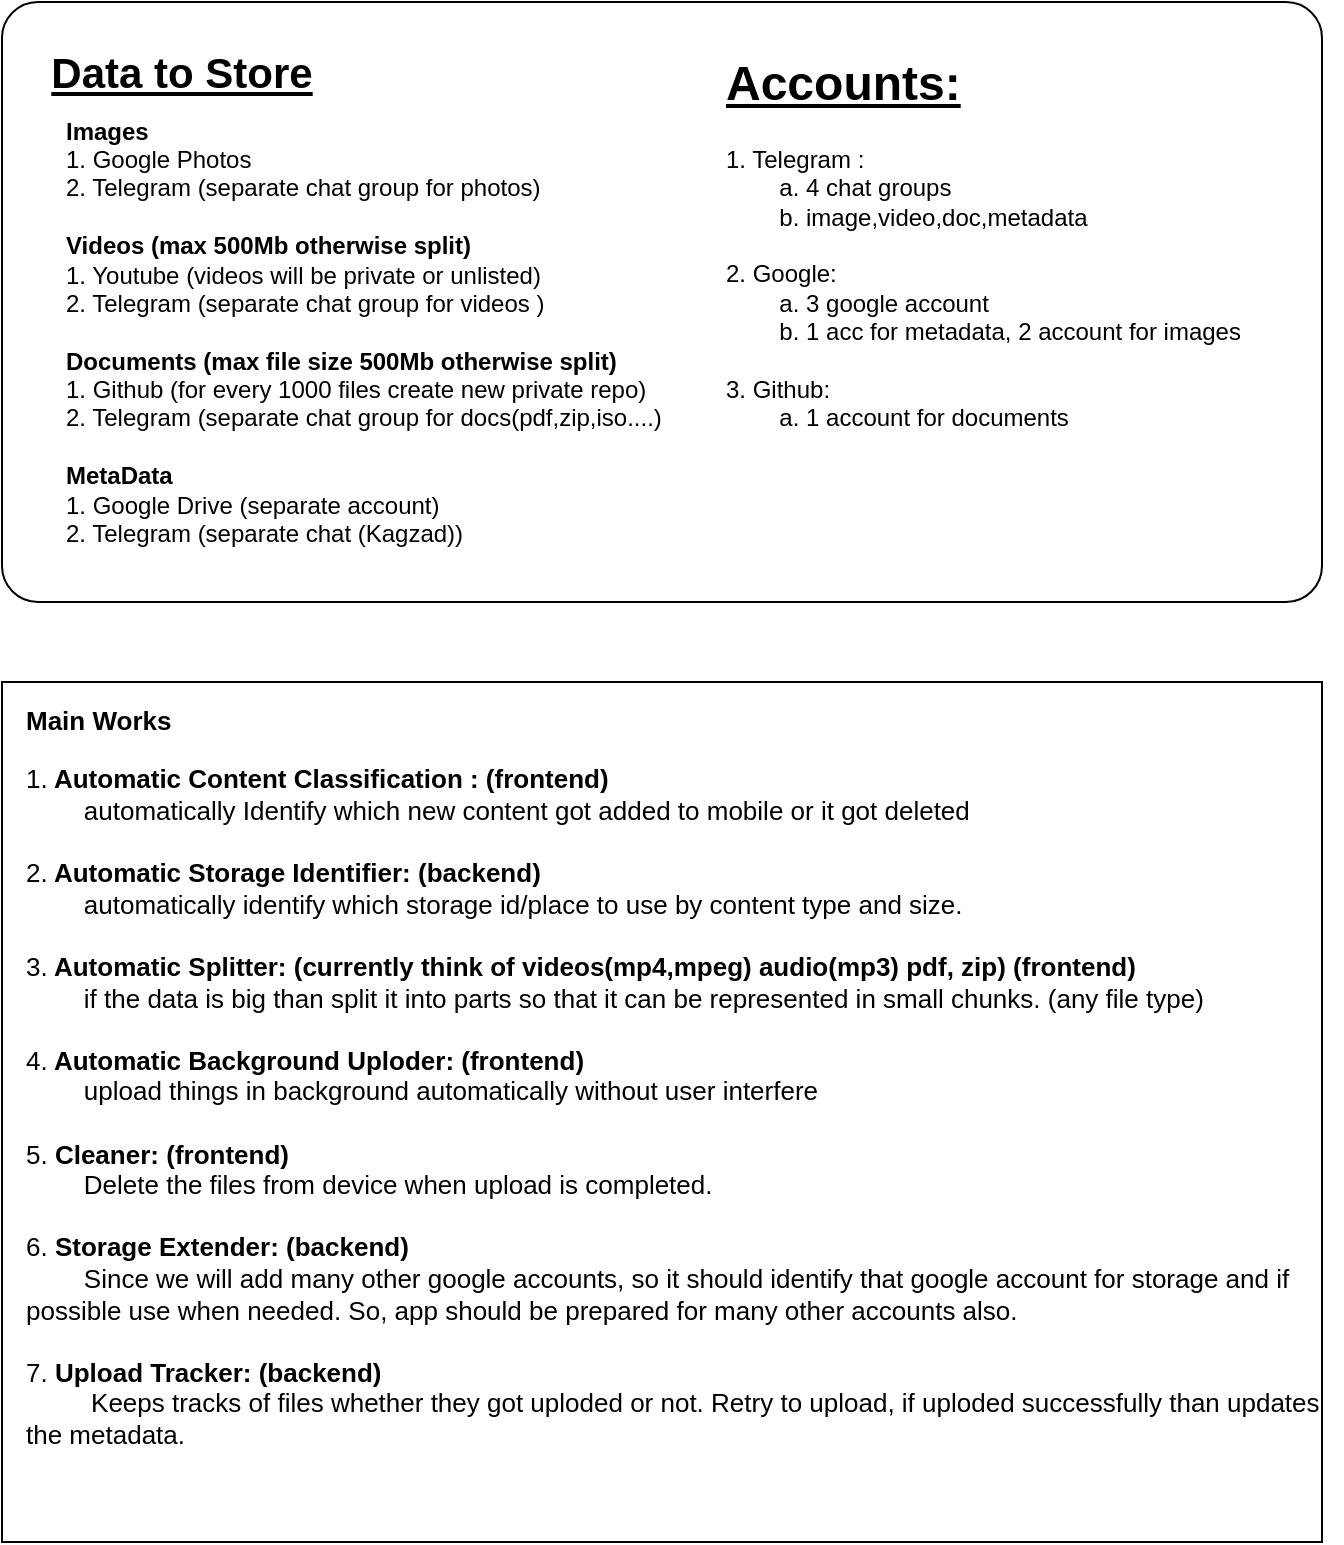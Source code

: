 <mxfile version="24.2.2" type="github">
  <diagram name="Page-1" id="Ffo-QKUGCU-dqROae06W">
    <mxGraphModel dx="1253" dy="669" grid="1" gridSize="10" guides="1" tooltips="1" connect="1" arrows="1" fold="1" page="1" pageScale="1" pageWidth="850" pageHeight="1100" math="0" shadow="0">
      <root>
        <mxCell id="0" />
        <mxCell id="1" parent="0" />
        <mxCell id="I-F8lEMv3Nrm02yu3H8B-10" value="" style="rounded=1;whiteSpace=wrap;html=1;arcSize=6;" vertex="1" parent="1">
          <mxGeometry x="20" y="20" width="660" height="300" as="geometry" />
        </mxCell>
        <mxCell id="I-F8lEMv3Nrm02yu3H8B-11" value="&lt;font style=&quot;font-size: 21px;&quot;&gt;&lt;b&gt;&lt;u&gt;Data to Store&lt;/u&gt;&lt;/b&gt;&lt;/font&gt;" style="text;html=1;align=center;verticalAlign=middle;whiteSpace=wrap;rounded=0;" vertex="1" parent="1">
          <mxGeometry x="40" y="40" width="140" height="30" as="geometry" />
        </mxCell>
        <mxCell id="I-F8lEMv3Nrm02yu3H8B-12" value="&lt;b&gt;Images&lt;/b&gt;&amp;nbsp;&lt;br&gt;&lt;div style=&quot;&quot;&gt;&lt;span style=&quot;background-color: initial;&quot;&gt;1. Google Photos&amp;nbsp;&lt;/span&gt;&lt;/div&gt;&lt;div style=&quot;&quot;&gt;&lt;span style=&quot;background-color: initial;&quot;&gt;2. Telegram (separate chat group for photos)&lt;br&gt;&lt;br&gt;&lt;b&gt;Videos (max 500Mb otherwise split)&lt;/b&gt;&lt;br&gt;1. Youtube (videos will be private or unlisted)&lt;/span&gt;&lt;/div&gt;&lt;div style=&quot;&quot;&gt;&lt;span style=&quot;background-color: initial;&quot;&gt;2. Telegram (separate chat group for videos )&lt;br&gt;&lt;br&gt;&lt;b&gt;Documents (max file size 500Mb otherwise split)&lt;/b&gt;&lt;br&gt;1. Github (for every 1000 files create new private repo)&lt;br&gt;2. Telegram (separate chat group for docs(pdf,zip,iso....)&lt;br&gt;&lt;br&gt;&lt;/span&gt;&lt;/div&gt;&lt;div style=&quot;&quot;&gt;&lt;span style=&quot;background-color: initial;&quot;&gt;&lt;b&gt;MetaData&lt;/b&gt;&lt;/span&gt;&lt;/div&gt;&lt;div style=&quot;&quot;&gt;&lt;span style=&quot;background-color: initial;&quot;&gt;1. Google Drive (separate account)&lt;/span&gt;&lt;/div&gt;&lt;div style=&quot;&quot;&gt;&lt;span style=&quot;background-color: initial;&quot;&gt;2. Telegram (separate chat (Kagzad))&lt;/span&gt;&lt;/div&gt;" style="text;html=1;align=left;verticalAlign=middle;whiteSpace=wrap;rounded=0;" vertex="1" parent="1">
          <mxGeometry x="50" y="170" width="360" height="30" as="geometry" />
        </mxCell>
        <mxCell id="I-F8lEMv3Nrm02yu3H8B-13" value="&lt;h1 style=&quot;margin-top: 0px;&quot;&gt;&lt;u&gt;Accounts:&lt;/u&gt;&lt;/h1&gt;&lt;div&gt;1. Telegram :&lt;/div&gt;&lt;div&gt;&lt;span style=&quot;white-space: pre;&quot;&gt;&#x9;&lt;/span&gt;a. 4 chat groups&amp;nbsp;&lt;br&gt;&lt;/div&gt;&lt;div&gt;&lt;span style=&quot;white-space: pre;&quot;&gt;&#x9;&lt;/span&gt;b. image,video,doc,metadata&lt;br&gt;&lt;/div&gt;&lt;div&gt;&lt;br&gt;&lt;/div&gt;&lt;div&gt;2. Google:&lt;/div&gt;&lt;div&gt;&lt;span style=&quot;white-space: pre;&quot;&gt;&#x9;&lt;/span&gt;a. 3 google account&lt;br&gt;&lt;/div&gt;&lt;div&gt;&lt;span style=&quot;white-space: pre;&quot;&gt;&#x9;&lt;/span&gt;b. 1 acc for metadata, 2 account for images&lt;br&gt;&lt;/div&gt;&lt;div&gt;&lt;br&gt;&lt;/div&gt;&lt;div&gt;3. Github:&lt;/div&gt;&lt;div&gt;&lt;span style=&quot;white-space: pre;&quot;&gt;&#x9;&lt;/span&gt;a. 1 account for documents&lt;br&gt;&lt;/div&gt;&lt;div&gt;&lt;br&gt;&lt;/div&gt;" style="text;html=1;whiteSpace=wrap;overflow=hidden;rounded=0;" vertex="1" parent="1">
          <mxGeometry x="380" y="40" width="310" height="250" as="geometry" />
        </mxCell>
        <mxCell id="I-F8lEMv3Nrm02yu3H8B-15" value="" style="rounded=1;whiteSpace=wrap;html=1;arcSize=0;" vertex="1" parent="1">
          <mxGeometry x="20" y="360" width="660" height="430" as="geometry" />
        </mxCell>
        <mxCell id="I-F8lEMv3Nrm02yu3H8B-14" value="&lt;h3&gt;&lt;font style=&quot;font-size: 13px;&quot;&gt;&lt;b&gt;Main Works&lt;/b&gt;&lt;/font&gt;&lt;/h3&gt;&lt;div style=&quot;font-size: 13px;&quot;&gt;&lt;font style=&quot;font-size: 13px;&quot;&gt;1.&lt;b&gt; Automatic Content Classification : (frontend)&lt;/b&gt;&lt;/font&gt;&lt;/div&gt;&lt;div style=&quot;font-size: 13px;&quot;&gt;&lt;font style=&quot;font-size: 13px;&quot;&gt;&lt;span style=&quot;white-space: pre;&quot;&gt;&#x9;&lt;/span&gt;automatically Identify which new content got added to mobile or it got deleted&amp;nbsp;&lt;br&gt;&lt;/font&gt;&lt;/div&gt;&lt;div style=&quot;font-size: 13px;&quot;&gt;&lt;font style=&quot;font-size: 13px;&quot;&gt;&lt;br&gt;&lt;/font&gt;&lt;/div&gt;&lt;div style=&quot;font-size: 13px;&quot;&gt;&lt;font style=&quot;font-size: 13px;&quot;&gt;2.&lt;b&gt; Automatic Storage Identifier: (backend)&lt;/b&gt;&lt;/font&gt;&lt;/div&gt;&lt;div style=&quot;font-size: 13px;&quot;&gt;&lt;font style=&quot;font-size: 13px;&quot;&gt;&lt;span style=&quot;white-space: pre;&quot;&gt;&#x9;&lt;/span&gt;automatically identify which storage id/place to use by content type and size.&lt;br&gt;&lt;/font&gt;&lt;/div&gt;&lt;div style=&quot;font-size: 13px;&quot;&gt;&lt;font style=&quot;font-size: 13px;&quot;&gt;&lt;br&gt;&lt;/font&gt;&lt;/div&gt;&lt;div style=&quot;font-size: 13px;&quot;&gt;&lt;font style=&quot;font-size: 13px;&quot;&gt;3.&lt;b&gt; Automatic Splitter: (currently think of videos(mp4,mpeg) audio(mp3) pdf, zip) (frontend)&lt;/b&gt;&lt;/font&gt;&lt;/div&gt;&lt;div style=&quot;font-size: 13px;&quot;&gt;&lt;font style=&quot;font-size: 13px;&quot;&gt;&lt;span style=&quot;white-space: pre;&quot;&gt;&#x9;&lt;/span&gt;if the data is big than split it into parts so that it can be represented in small chunks. (any file type)&lt;br&gt;&lt;/font&gt;&lt;/div&gt;&lt;div style=&quot;font-size: 13px;&quot;&gt;&lt;font style=&quot;font-size: 13px;&quot;&gt;&lt;br&gt;&lt;/font&gt;&lt;/div&gt;&lt;div style=&quot;font-size: 13px;&quot;&gt;&lt;font style=&quot;font-size: 13px;&quot;&gt;4.&lt;b&gt; Automatic Background Uploder: (frontend)&lt;/b&gt;&lt;/font&gt;&lt;/div&gt;&lt;div style=&quot;font-size: 13px;&quot;&gt;&lt;font style=&quot;font-size: 13px;&quot;&gt;&lt;span style=&quot;white-space: pre;&quot;&gt;&#x9;&lt;/span&gt;upload things in background automatically without user interfere&lt;br&gt;&lt;/font&gt;&lt;/div&gt;&lt;div style=&quot;font-size: 13px;&quot;&gt;&lt;font style=&quot;font-size: 13px;&quot;&gt;&lt;br&gt;&lt;/font&gt;&lt;/div&gt;&lt;div style=&quot;font-size: 13px;&quot;&gt;&lt;font style=&quot;font-size: 13px;&quot;&gt;5.&lt;b&gt; Cleaner:&lt;/b&gt;&amp;nbsp;&lt;b&gt;(frontend)&lt;/b&gt;&lt;/font&gt;&lt;/div&gt;&lt;div style=&quot;font-size: 13px;&quot;&gt;&lt;font style=&quot;font-size: 13px;&quot;&gt;&lt;span style=&quot;white-space: pre;&quot;&gt;&#x9;&lt;/span&gt;Delete the files from device when upload is completed.&lt;/font&gt;&lt;/div&gt;&lt;div style=&quot;font-size: 13px;&quot;&gt;&lt;font style=&quot;font-size: 13px;&quot;&gt;&lt;br&gt;&lt;/font&gt;&lt;/div&gt;&lt;div style=&quot;font-size: 13px;&quot;&gt;&lt;font style=&quot;font-size: 13px;&quot;&gt;6.&lt;b&gt; Storage Extender: (backend)&lt;/b&gt;&lt;/font&gt;&lt;/div&gt;&lt;div style=&quot;font-size: 13px;&quot;&gt;&lt;font style=&quot;font-size: 13px;&quot;&gt;&lt;span style=&quot;white-space: pre;&quot;&gt;&#x9;&lt;/span&gt;Since we will add many other google accounts, so it should identify that google account for storage and if possible use when needed. So, app should be prepared for many other accounts also.&lt;/font&gt;&lt;br&gt;&lt;/div&gt;&lt;div style=&quot;font-size: 13px;&quot;&gt;&lt;font style=&quot;font-size: 13px;&quot;&gt;&lt;br&gt;&lt;/font&gt;&lt;/div&gt;&lt;div style=&quot;font-size: 13px;&quot;&gt;&lt;font style=&quot;font-size: 13px;&quot;&gt;7. &lt;b&gt;Upload Tracker: (backend)&lt;/b&gt;&lt;/font&gt;&lt;/div&gt;&lt;div style=&quot;font-size: 13px;&quot;&gt;&lt;font style=&quot;font-size: 13px;&quot;&gt;&lt;span style=&quot;font-weight: bold; white-space: pre;&quot;&gt;&#x9;&lt;/span&gt;&amp;nbsp;Keeps tracks of files whether they got uploded or not. Retry to upload, if uploded successfully than updates the metadata.&lt;br&gt;&lt;/font&gt;&lt;/div&gt;" style="text;html=1;align=left;verticalAlign=middle;whiteSpace=wrap;rounded=0;" vertex="1" parent="1">
          <mxGeometry x="30" y="535" width="650" height="30" as="geometry" />
        </mxCell>
      </root>
    </mxGraphModel>
  </diagram>
</mxfile>
